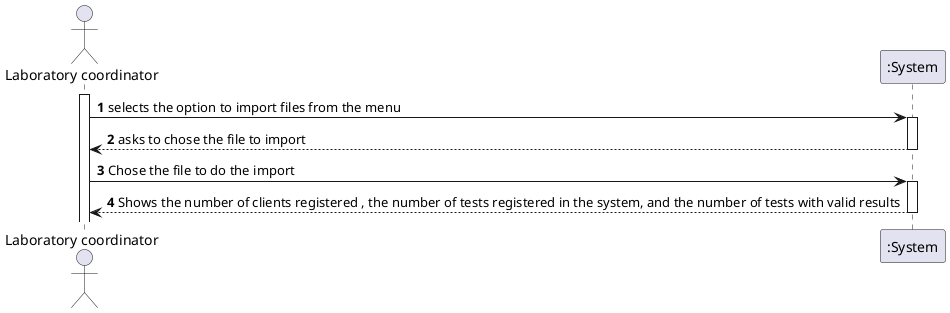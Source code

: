 @startuml
'https://plantuml.com/sequence-diagram

autonumber

actor "Laboratory coordinator" as LC
activate LC

LC-> ":System": selects the option to import files from the menu
activate ":System"
":System" -->LC: asks to chose the file to import
deactivate ":System"
LC->":System":Chose the file to do the import
activate ":System"
":System"-->LC: Shows the number of clients registered , the number of tests registered in the system, and the number of tests with valid results
deactivate ":System"
@enduml